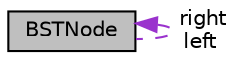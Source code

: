 digraph "BSTNode"
{
 // LATEX_PDF_SIZE
  edge [fontname="Helvetica",fontsize="10",labelfontname="Helvetica",labelfontsize="10"];
  node [fontname="Helvetica",fontsize="10",shape=record];
  Node1 [label="BSTNode",height=0.2,width=0.4,color="black", fillcolor="grey75", style="filled", fontcolor="black",tooltip="Node in a Binary Search tree."];
  Node1 -> Node1 [dir="back",color="darkorchid3",fontsize="10",style="dashed",label=" right\nleft" ];
}

